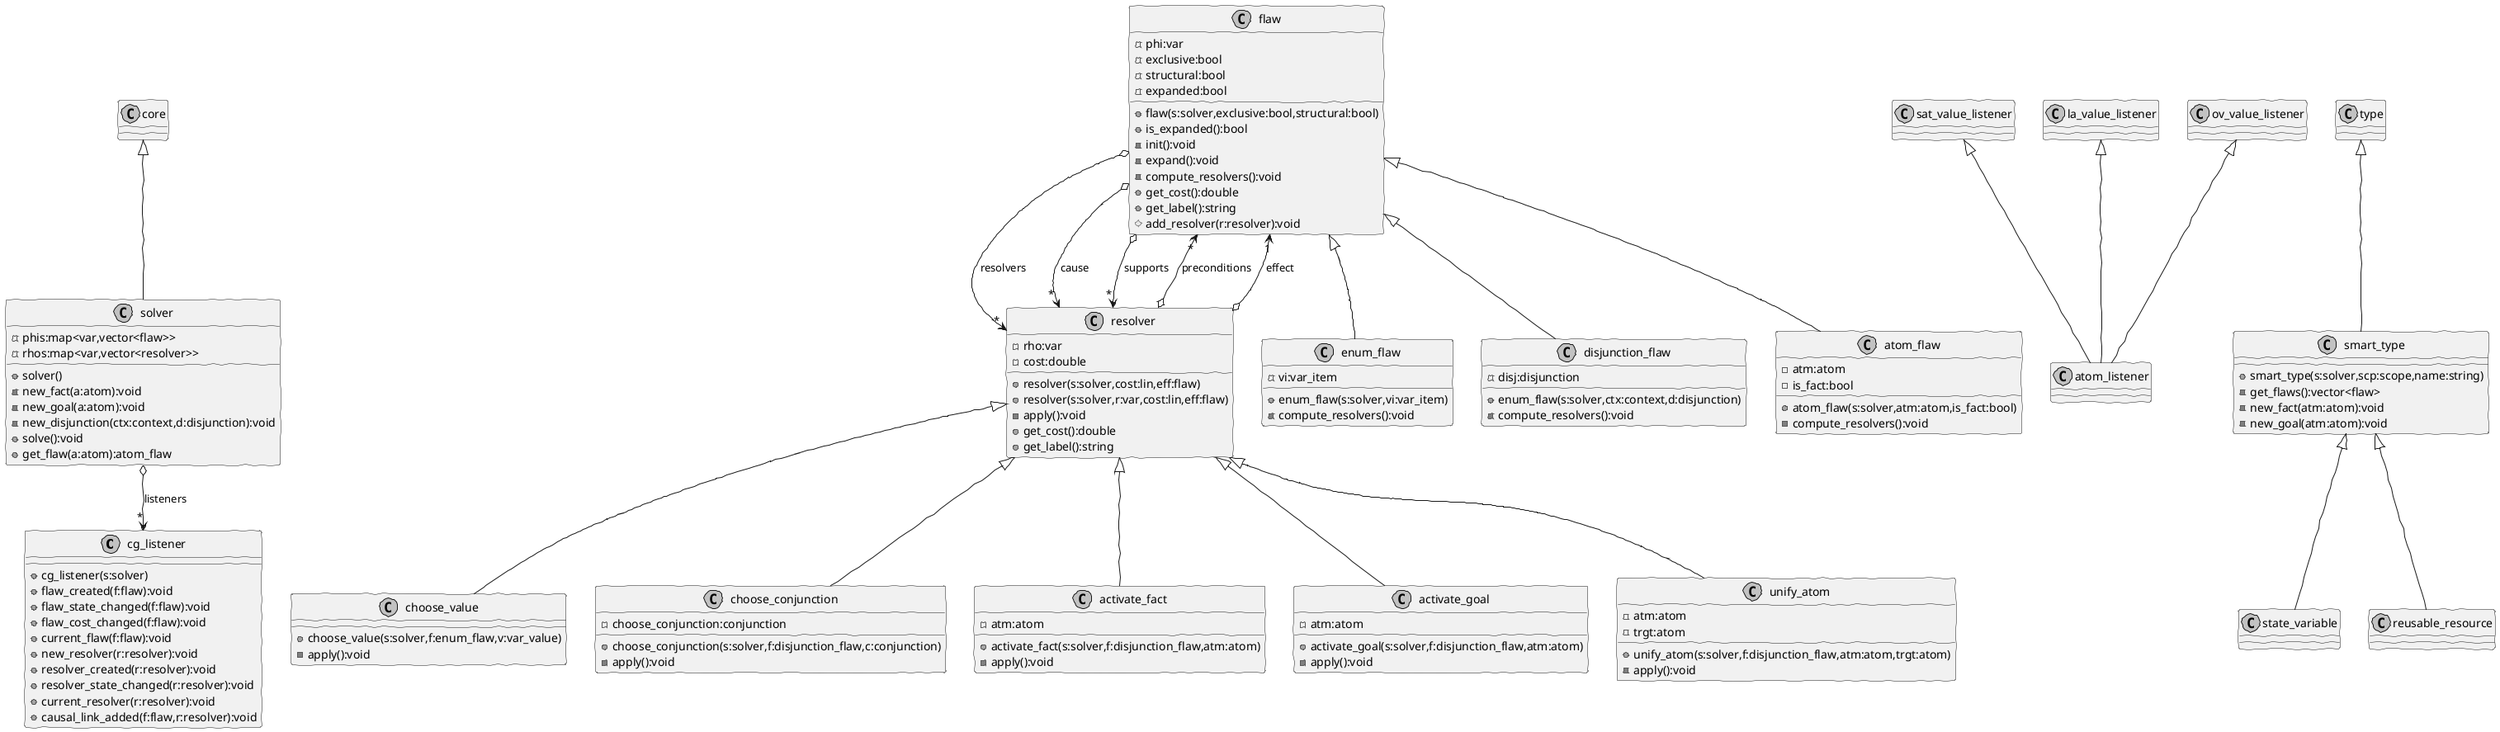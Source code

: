 @startuml cg-lib
skinparam monochrome true
skinparam handwritten true

class cg_listener
cg_listener : +cg_listener(s:solver)
cg_listener : +flaw_created(f:flaw):void
cg_listener : +flaw_state_changed(f:flaw):void
cg_listener : +flaw_cost_changed(f:flaw):void
cg_listener : +current_flaw(f:flaw):void
cg_listener : +new_resolver(r:resolver):void
cg_listener : +resolver_created(r:resolver):void
cg_listener : +resolver_state_changed(r:resolver):void
cg_listener : +current_resolver(r:resolver):void
cg_listener : +causal_link_added(f:flaw,r:resolver):void

class solver
core <|-- solver
solver : -phis:map<var,vector<flaw>>
solver : -rhos:map<var,vector<resolver>>
solver : +solver()
solver : -new_fact(a:atom):void
solver : -new_goal(a:atom):void
solver : -new_disjunction(ctx:context,d:disjunction):void
solver : +solve():void
solver : +get_flaw(a:atom):atom_flaw
solver o--> "*" cg_listener : listeners

class flaw
flaw : -phi:var
flaw : -exclusive:bool
flaw : -structural:bool
flaw : -expanded:bool
flaw : +flaw(s:solver,exclusive:bool,structural:bool)
flaw : +is_expanded():bool
flaw : -init():void
flaw : -expand():void
flaw : -compute_resolvers():void
flaw : +get_cost():double
flaw : +get_label():string
flaw : #add_resolver(r:resolver):void
flaw o--> "*" resolver : resolvers
flaw o--> "*" resolver : cause
flaw o--> "*" resolver : supports

class resolver
resolver : -rho:var
resolver : -cost:double
resolver : +resolver(s:solver,cost:lin,eff:flaw)
resolver : +resolver(s:solver,r:var,cost:lin,eff:flaw)
resolver : -apply():void
resolver : +get_cost():double
resolver : +get_label():string
resolver o--> "*" flaw : preconditions
resolver o--> "1" flaw : effect

class enum_flaw
flaw <|-- enum_flaw
enum_flaw : -vi:var_item
enum_flaw : +enum_flaw(s:solver,vi:var_item)
enum_flaw : -compute_resolvers():void

class choose_value
resolver <|-- choose_value
choose_value : +choose_value(s:solver,f:enum_flaw,v:var_value)
choose_value : -apply():void

class disjunction_flaw
flaw <|-- disjunction_flaw
disjunction_flaw : -disj:disjunction
disjunction_flaw : +enum_flaw(s:solver,ctx:context,d:disjunction)
disjunction_flaw : -compute_resolvers():void

class choose_conjunction
resolver <|-- choose_conjunction
choose_conjunction : -choose_conjunction:conjunction
choose_conjunction : +choose_conjunction(s:solver,f:disjunction_flaw,c:conjunction)
choose_conjunction : -apply():void

class atom_flaw
flaw <|-- atom_flaw
atom_flaw : -atm:atom
atom_flaw : -is_fact:bool
atom_flaw : +atom_flaw(s:solver,atm:atom,is_fact:bool)
atom_flaw : -compute_resolvers():void

class activate_fact
resolver <|-- activate_fact
activate_fact : -atm:atom
activate_fact : +activate_fact(s:solver,f:disjunction_flaw,atm:atom)
activate_fact : -apply():void

class activate_goal
resolver <|-- activate_goal
activate_goal : -atm:atom
activate_goal : +activate_goal(s:solver,f:disjunction_flaw,atm:atom)
activate_goal : -apply():void

class unify_atom
resolver <|-- unify_atom
unify_atom : -atm:atom
unify_atom : -trgt:atom
unify_atom : +unify_atom(s:solver,f:disjunction_flaw,atm:atom,trgt:atom)
unify_atom : -apply():void

class atom_listener
sat_value_listener <|-- atom_listener
la_value_listener <|-- atom_listener
ov_value_listener <|-- atom_listener

class smart_type
type <|-- smart_type
smart_type : +smart_type(s:solver,scp:scope,name:string)
smart_type : -get_flaws():vector<flaw>
smart_type : -new_fact(atm:atom):void
smart_type : -new_goal(atm:atom):void

class state_variable
smart_type <|-- state_variable

class reusable_resource
smart_type <|-- reusable_resource

@enduml